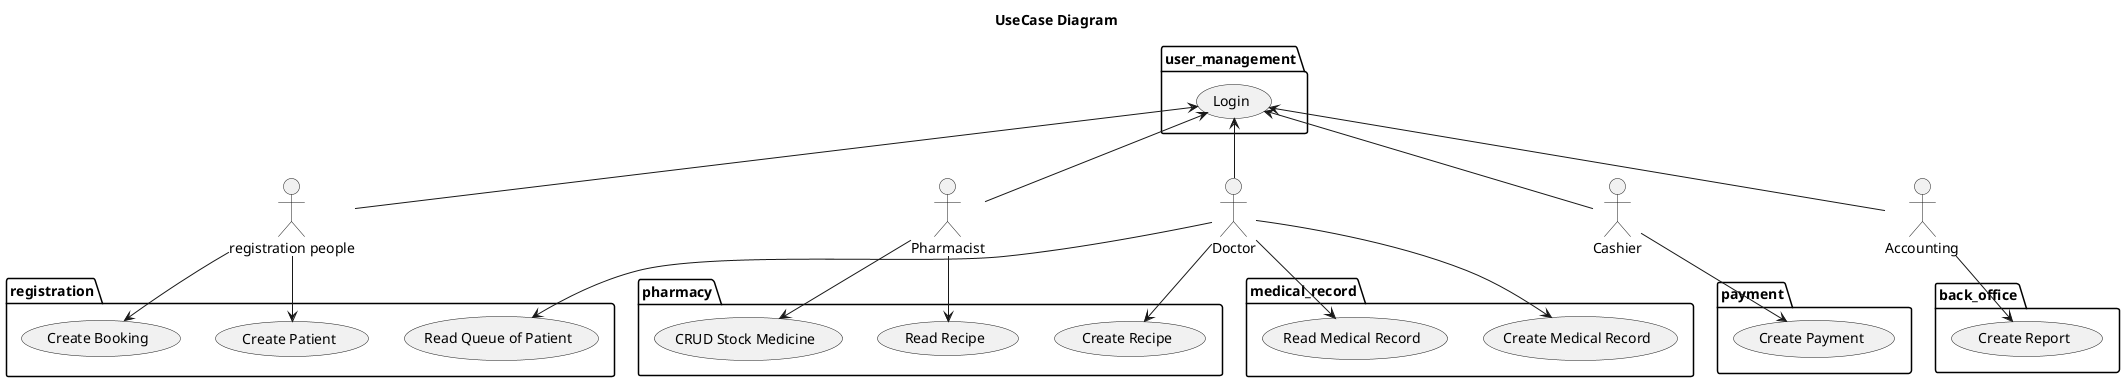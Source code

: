 @startuml usecase_diagram

title UseCase Diagram

package pharmacy {
    usecase "Create Recipe"
    usecase "Read Recipe"
    usecase "CRUD Stock Medicine"
}

package registration {
    usecase "Create Patient"
    usecase "Create Booking"
    usecase "Read Queue of Patient" 
}

package payment {
    usecase "Create Payment" 
}

package back_office {
    usecase "Create Report"
}

package medical_record {
    usecase "Create Medical Record"   
    usecase "Read Medical Record"   
}

package user_management {
    usecase "Login"
}

"registration people" as register
register -up-> (Login)
register -down-> (Create Patient)
register -down-> (Create Booking)

"Doctor" as doctor
doctor -up-> (Login)
doctor -down-> (Read Queue of Patient)
doctor -down-> (Create Medical Record)
doctor -down-> (Read Medical Record)
doctor -down-> (Create Recipe)

"Pharmacist" as pharmacist
pharmacist -up-> (Login)
pharmacist -down-> (Read Recipe)
pharmacist -down-> (CRUD Stock Medicine)

"Cashier" as cashier
cashier -up-> (Login)
cashier -down-> (Create Payment)

"Accounting" as accounting
accounting -up-> (Login)
accounting -down-> (Create Report)

@enduml

